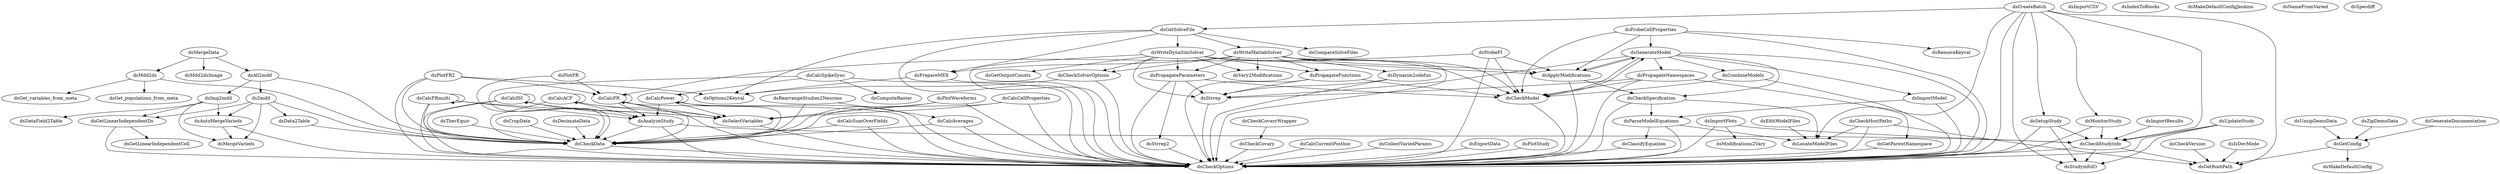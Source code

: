 /* Created by mdot for Matlab */
digraph m2html {
  ds2mdd -> dsAutoMergeVarieds;
  ds2mdd -> dsCheckData;
  ds2mdd -> dsData2Table;
  ds2mdd -> dsGetLinearIndependentDs;
  ds2mdd -> dsMergeVarieds;
  dsAll2mdd -> ds2mdd;
  dsAll2mdd -> dsCheckData;
  dsAll2mdd -> dsImg2mdd;
  dsAnalyzeStudy -> dsCheckData;
  dsAnalyzeStudy -> dsCheckOptions;
  dsAnalyzeStudy -> dsCheckStudyinfo;
  dsApplyModifications -> dsCheckOptions;
  dsApplyModifications -> dsCheckSpecification;
  dsApplyModifications -> dsGenerateModel;
  dsAutoMergeVarieds -> dsCheckOptions;
  dsAutoMergeVarieds -> dsMergeVarieds;
  dsCalcACF -> dsAnalyzeStudy;
  dsCalcACF -> dsCalcACF;
  dsCalcACF -> dsCheckData;
  dsCalcACF -> dsCheckOptions;
  dsCalcACF -> dsSelectVariables;
  dsCalcAverages -> dsCheckData;
  dsCalcAverages -> dsCheckOptions;
  dsCalcCellProperties -> dsCheckData;
  dsCalcCellProperties -> dsCheckOptions;
  dsCalcCellProperties -> dsSelectVariables;
  dsCalcCurrentPosthoc -> dsCheckOptions;
  dsCalcFR -> dsAnalyzeStudy;
  dsCalcFR -> dsCalcFR;
  dsCalcFR -> dsCheckData;
  dsCalcFR -> dsCheckOptions;
  dsCalcFR -> dsSelectVariables;
  dsCalcFRmulti -> dsAnalyzeStudy;
  dsCalcFRmulti -> dsCalcFRmulti;
  dsCalcFRmulti -> dsCheckData;
  dsCalcFRmulti -> dsCheckOptions;
  dsCalcFRmulti -> dsSelectVariables;
  dsCalcISI -> dsAnalyzeStudy;
  dsCalcISI -> dsCalcISI;
  dsCalcISI -> dsCheckData;
  dsCalcISI -> dsCheckOptions;
  dsCalcISI -> dsSelectVariables;
  dsCalcPower -> dsAnalyzeStudy;
  dsCalcPower -> dsCalcPower;
  dsCalcPower -> dsCheckData;
  dsCalcPower -> dsCheckOptions;
  dsCalcPower -> dsSelectVariables;
  dsCalcSpikeSync -> dsCalcPower;
  dsCalcSpikeSync -> dsCheckData;
  dsCalcSpikeSync -> dsCheckOptions;
  dsCalcSpikeSync -> dsComputeRaster;
  dsCalcSumOverFields -> dsCheckData;
  dsCalcSumOverFields -> dsCheckOptions;
  dsCheckCovary -> dsCheckOptions;
  dsCheckCovaryWrapper -> dsCheckCovary;
  dsCheckData -> dsCheckOptions;
  dsCheckHostPaths -> dsCheckOptions;
  dsCheckHostPaths -> dsGetRootPath;
  dsCheckHostPaths -> dsLocateModelFiles;
  dsCheckModel -> dsCheckOptions;
  dsCheckModel -> dsGenerateModel;
  dsCheckSolverOptions -> dsCheckOptions;
  dsCheckSolverOptions -> dsOptions2Keyval;
  dsCheckSpecification -> dsCheckOptions;
  dsCheckSpecification -> dsLocateModelFiles;
  dsCheckSpecification -> dsParseModelEquations;
  dsCheckStudyinfo -> dsCheckOptions;
  dsCheckStudyinfo -> dsGetRootPath;
  dsCheckStudyinfo -> dsStudyinfoIO;
  dsCheckVersion -> dsGetRootPath;
  dsClassifyEquation -> dsCheckOptions;
  dsCollectVariedParams -> dsCheckOptions;
  dsCombineModels -> dsCheckModel;
  dsCombineModels -> dsCheckOptions;
  dsCreateBatch -> dsCheckOptions;
  dsCreateBatch -> dsCheckStudyinfo;
  dsCreateBatch -> dsGetRootPath;
  dsCreateBatch -> dsGetSolveFile;
  dsCreateBatch -> dsLocateModelFiles;
  dsCreateBatch -> dsMonitorStudy;
  dsCreateBatch -> dsSetupStudy;
  dsCreateBatch -> dsStudyinfoIO;
  dsCropData -> dsCheckData;
  dsData2Table -> dsCheckData;
  dsDecimateData -> dsCheckData;
  dsDynasim2odefun -> dsCheckOptions;
  dsDynasim2odefun -> dsStrrep;
  dsEditModelFiles -> dsLocateModelFiles;
  dsExportData -> dsCheckOptions;
  dsGenerateDocumentation -> dsGetConfig;
  dsGenerateModel -> dsApplyModifications;
  dsGenerateModel -> dsCheckModel;
  dsGenerateModel -> dsCheckOptions;
  dsGenerateModel -> dsCheckSpecification;
  dsGenerateModel -> dsCombineModels;
  dsGenerateModel -> dsImportModel;
  dsGenerateModel -> dsPropagateNamespaces;
  dsGenerateModel -> dsStrrep;
  dsGetConfig -> dsGetRootPath;
  dsGetConfig -> dsMakeDefaultConfig;
  dsGetLinearIndependentDs -> dsCheckOptions;
  dsGetLinearIndependentDs -> dsGetLinearIndependentCell;
  dsGetParentNamespace -> dsCheckOptions;
  dsGetSolveFile -> dsCheckOptions;
  dsGetSolveFile -> dsCompareSolveFiles;
  dsGetSolveFile -> dsOptions2Keyval;
  dsGetSolveFile -> dsPrepareMEX;
  dsGetSolveFile -> dsWriteDynaSimSolver;
  dsGetSolveFile -> dsWriteMatlabSolver;
  dsImg2mdd -> dsAutoMergeVarieds;
  dsImg2mdd -> dsDataField2Table;
  dsImg2mdd -> dsGetLinearIndependentDs;
  dsImg2mdd -> dsMergeVarieds;
  dsImportModel -> dsCheckOptions;
  dsImportModel -> dsParseModelEquations;
  dsImportPlots -> dsCheckOptions;
  dsImportPlots -> dsCheckStudyinfo;
  dsImportPlots -> dsModifications2Vary;
  dsImportResults -> dsCheckStudyinfo;
  dsIsDevMode -> dsGetRootPath;
  dsMdd2ds -> dsCheckData;
  dsMdd2ds -> dsGet_populations_from_meta;
  dsMdd2ds -> dsGet_variables_from_meta;
  dsMergeData -> dsAll2mdd;
  dsMergeData -> dsMdd2ds;
  dsMergeData -> dsMdd2dsImage;
  dsMonitorStudy -> dsCheckOptions;
  dsMonitorStudy -> dsCheckStudyinfo;
  dsParseModelEquations -> dsCheckOptions;
  dsParseModelEquations -> dsClassifyEquation;
  dsParseModelEquations -> dsLocateModelFiles;
  dsPlotFR -> dsCalcFR;
  dsPlotFR -> dsCheckData;
  dsPlotFR2 -> dsCalcFR;
  dsPlotFR2 -> dsCheckData;
  dsPlotFR2 -> dsCheckOptions;
  dsPlotFR2 -> dsOptions2Keyval;
  dsPlotStudy -> dsCheckOptions;
  dsPlotWaveforms -> dsCheckData;
  dsPlotWaveforms -> dsCheckOptions;
  dsPlotWaveforms -> dsSelectVariables;
  dsPrepareMEX -> dsCheckOptions;
  dsPrepareMEX -> dsOptions2Keyval;
  dsProbeCellProperties -> dsApplyModifications;
  dsProbeCellProperties -> dsCheckModel;
  dsProbeCellProperties -> dsCheckOptions;
  dsProbeCellProperties -> dsGenerateModel;
  dsProbeCellProperties -> dsRemoveKeyval;
  dsProbeFI -> dsApplyModifications;
  dsProbeFI -> dsCalcFR;
  dsProbeFI -> dsCheckModel;
  dsProbeFI -> dsCheckOptions;
  dsPropagateFunctions -> dsCheckModel;
  dsPropagateFunctions -> dsCheckOptions;
  dsPropagateFunctions -> dsStrrep;
  dsPropagateNamespaces -> dsCheckModel;
  dsPropagateNamespaces -> dsCheckOptions;
  dsPropagateNamespaces -> dsGetParentNamespace;
  dsPropagateNamespaces -> dsStrrep;
  dsPropagateParameters -> dsCheckModel;
  dsPropagateParameters -> dsCheckOptions;
  dsPropagateParameters -> dsStrrep;
  dsPropagateParameters -> dsStrrep2;
  dsRearrangeStudies2Neurons -> dsCalcAverages;
  dsRearrangeStudies2Neurons -> dsCheckData;
  dsSelectVariables -> dsCheckOptions;
  dsSetupStudy -> dsCheckOptions;
  dsSetupStudy -> dsCheckStudyinfo;
  dsSetupStudy -> dsStudyinfoIO;
  dsStrrep -> dsCheckOptions;
  dsStrrep2 -> dsCheckOptions;
  dsThevEquiv -> dsCheckData;
  dsUnzipDemoData -> dsGetConfig;
  dsUpdateStudy -> dsCheckOptions;
  dsUpdateStudy -> dsCheckStudyinfo;
  dsUpdateStudy -> dsStudyinfoIO;
  dsWriteDynaSimSolver -> dsApplyModifications;
  dsWriteDynaSimSolver -> dsCheckModel;
  dsWriteDynaSimSolver -> dsCheckOptions;
  dsWriteDynaSimSolver -> dsCheckSolverOptions;
  dsWriteDynaSimSolver -> dsGetOutputCounts;
  dsWriteDynaSimSolver -> dsPropagateFunctions;
  dsWriteDynaSimSolver -> dsPropagateParameters;
  dsWriteDynaSimSolver -> dsStrrep;
  dsWriteDynaSimSolver -> dsVary2Modifications;
  dsWriteMatlabSolver -> dsApplyModifications;
  dsWriteMatlabSolver -> dsCheckModel;
  dsWriteMatlabSolver -> dsCheckOptions;
  dsWriteMatlabSolver -> dsCheckSolverOptions;
  dsWriteMatlabSolver -> dsDynasim2odefun;
  dsWriteMatlabSolver -> dsPrepareMEX;
  dsWriteMatlabSolver -> dsPropagateFunctions;
  dsWriteMatlabSolver -> dsPropagateParameters;
  dsWriteMatlabSolver -> dsVary2Modifications;
  dsZipDemoData -> dsGetConfig;

  ds2mdd [URL="ds2mdd.html"];
  dsAll2mdd [URL="dsAll2mdd.html"];
  dsAnalyzeStudy [URL="dsAnalyzeStudy.html"];
  dsApplyModifications [URL="dsApplyModifications.html"];
  dsAutoMergeVarieds [URL="dsAutoMergeVarieds.html"];
  dsCalcACF [URL="dsCalcACF.html"];
  dsCalcAverages [URL="dsCalcAverages.html"];
  dsCalcCellProperties [URL="dsCalcCellProperties.html"];
  dsCalcCurrentPosthoc [URL="dsCalcCurrentPosthoc.html"];
  dsCalcFR [URL="dsCalcFR.html"];
  dsCalcFRmulti [URL="dsCalcFRmulti.html"];
  dsCalcISI [URL="dsCalcISI.html"];
  dsCalcPower [URL="dsCalcPower.html"];
  dsCalcSpikeSync [URL="dsCalcSpikeSync.html"];
  dsCalcSumOverFields [URL="dsCalcSumOverFields.html"];
  dsCheckCovary [URL="dsCheckCovary.html"];
  dsCheckCovaryWrapper [URL="dsCheckCovaryWrapper.html"];
  dsCheckData [URL="dsCheckData.html"];
  dsCheckHostPaths [URL="dsCheckHostPaths.html"];
  dsCheckModel [URL="dsCheckModel.html"];
  dsCheckOptions [URL="dsCheckOptions.html"];
  dsCheckSolverOptions [URL="dsCheckSolverOptions.html"];
  dsCheckSpecification [URL="dsCheckSpecification.html"];
  dsCheckStudyinfo [URL="dsCheckStudyinfo.html"];
  dsCheckVersion [URL="dsCheckVersion.html"];
  dsClassifyEquation [URL="dsClassifyEquation.html"];
  dsCollectVariedParams [URL="dsCollectVariedParams.html"];
  dsCombineModels [URL="dsCombineModels.html"];
  dsCompareSolveFiles [URL="dsCompareSolveFiles.html"];
  dsComputeRaster [URL="dsComputeRaster.html"];
  dsCreateBatch [URL="dsCreateBatch.html"];
  dsCropData [URL="dsCropData.html"];
  dsData2Table [URL="dsData2Table.html"];
  dsDataField2Table [URL="dsDataField2Table.html"];
  dsDecimateData [URL="dsDecimateData.html"];
  dsDynasim2odefun [URL="dsDynasim2odefun.html"];
  dsEditModelFiles [URL="dsEditModelFiles.html"];
  dsExportData [URL="dsExportData.html"];
  dsGenerateDocumentation [URL="dsGenerateDocumentation.html"];
  dsGenerateModel [URL="dsGenerateModel.html"];
  dsGetConfig [URL="dsGetConfig.html"];
  dsGetLinearIndependentCell [URL="dsGetLinearIndependentCell.html"];
  dsGetLinearIndependentDs [URL="dsGetLinearIndependentDs.html"];
  dsGetOutputCounts [URL="dsGetOutputCounts.html"];
  dsGetParentNamespace [URL="dsGetParentNamespace.html"];
  dsGetRootPath [URL="dsGetRootPath.html"];
  dsGetSolveFile [URL="dsGetSolveFile.html"];
  dsGet_populations_from_meta [URL="dsGet_populations_from_meta.html"];
  dsGet_variables_from_meta [URL="dsGet_variables_from_meta.html"];
  dsImg2mdd [URL="dsImg2mdd.html"];
  dsImportCSV [URL="dsImportCSV.html"];
  dsImportModel [URL="dsImportModel.html"];
  dsImportPlots [URL="dsImportPlots.html"];
  dsImportResults [URL="dsImportResults.html"];
  dsIndexToBlocks [URL="dsIndexToBlocks.html"];
  dsIsDevMode [URL="dsIsDevMode.html"];
  dsLocateModelFiles [URL="dsLocateModelFiles.html"];
  dsMakeDefaultConfig [URL="dsMakeDefaultConfig.html"];
  dsMakeDefaultConfigJenkins [URL="dsMakeDefaultConfigJenkins.html"];
  dsMdd2ds [URL="dsMdd2ds.html"];
  dsMdd2dsImage [URL="dsMdd2dsImage.html"];
  dsMergeData [URL="dsMergeData.html"];
  dsMergeVarieds [URL="dsMergeVarieds.html"];
  dsModifications2Vary [URL="dsModifications2Vary.html"];
  dsMonitorStudy [URL="dsMonitorStudy.html"];
  dsNameFromVaried [URL="dsNameFromVaried.html"];
  dsOptions2Keyval [URL="dsOptions2Keyval.html"];
  dsParseModelEquations [URL="dsParseModelEquations.html"];
  dsPlotFR [URL="dsPlotFR.html"];
  dsPlotFR2 [URL="dsPlotFR2.html"];
  dsPlotStudy [URL="dsPlotStudy.html"];
  dsPlotWaveforms [URL="dsPlotWaveforms.html"];
  dsPrepareMEX [URL="dsPrepareMEX.html"];
  dsProbeCellProperties [URL="dsProbeCellProperties.html"];
  dsProbeFI [URL="dsProbeFI.html"];
  dsPropagateFunctions [URL="dsPropagateFunctions.html"];
  dsPropagateNamespaces [URL="dsPropagateNamespaces.html"];
  dsPropagateParameters [URL="dsPropagateParameters.html"];
  dsRearrangeStudies2Neurons [URL="dsRearrangeStudies2Neurons.html"];
  dsRemoveKeyval [URL="dsRemoveKeyval.html"];
  dsSelectVariables [URL="dsSelectVariables.html"];
  dsSetupStudy [URL="dsSetupStudy.html"];
  dsSpecdiff [URL="dsSpecdiff.html"];
  dsStrrep [URL="dsStrrep.html"];
  dsStrrep2 [URL="dsStrrep2.html"];
  dsStudyinfoIO [URL="dsStudyinfoIO.html"];
  dsThevEquiv [URL="dsThevEquiv.html"];
  dsUnzipDemoData [URL="dsUnzipDemoData.html"];
  dsUpdateStudy [URL="dsUpdateStudy.html"];
  dsVary2Modifications [URL="dsVary2Modifications.html"];
  dsWriteDynaSimSolver [URL="dsWriteDynaSimSolver.html"];
  dsWriteMatlabSolver [URL="dsWriteMatlabSolver.html"];
  dsZipDemoData [URL="dsZipDemoData.html"];
}